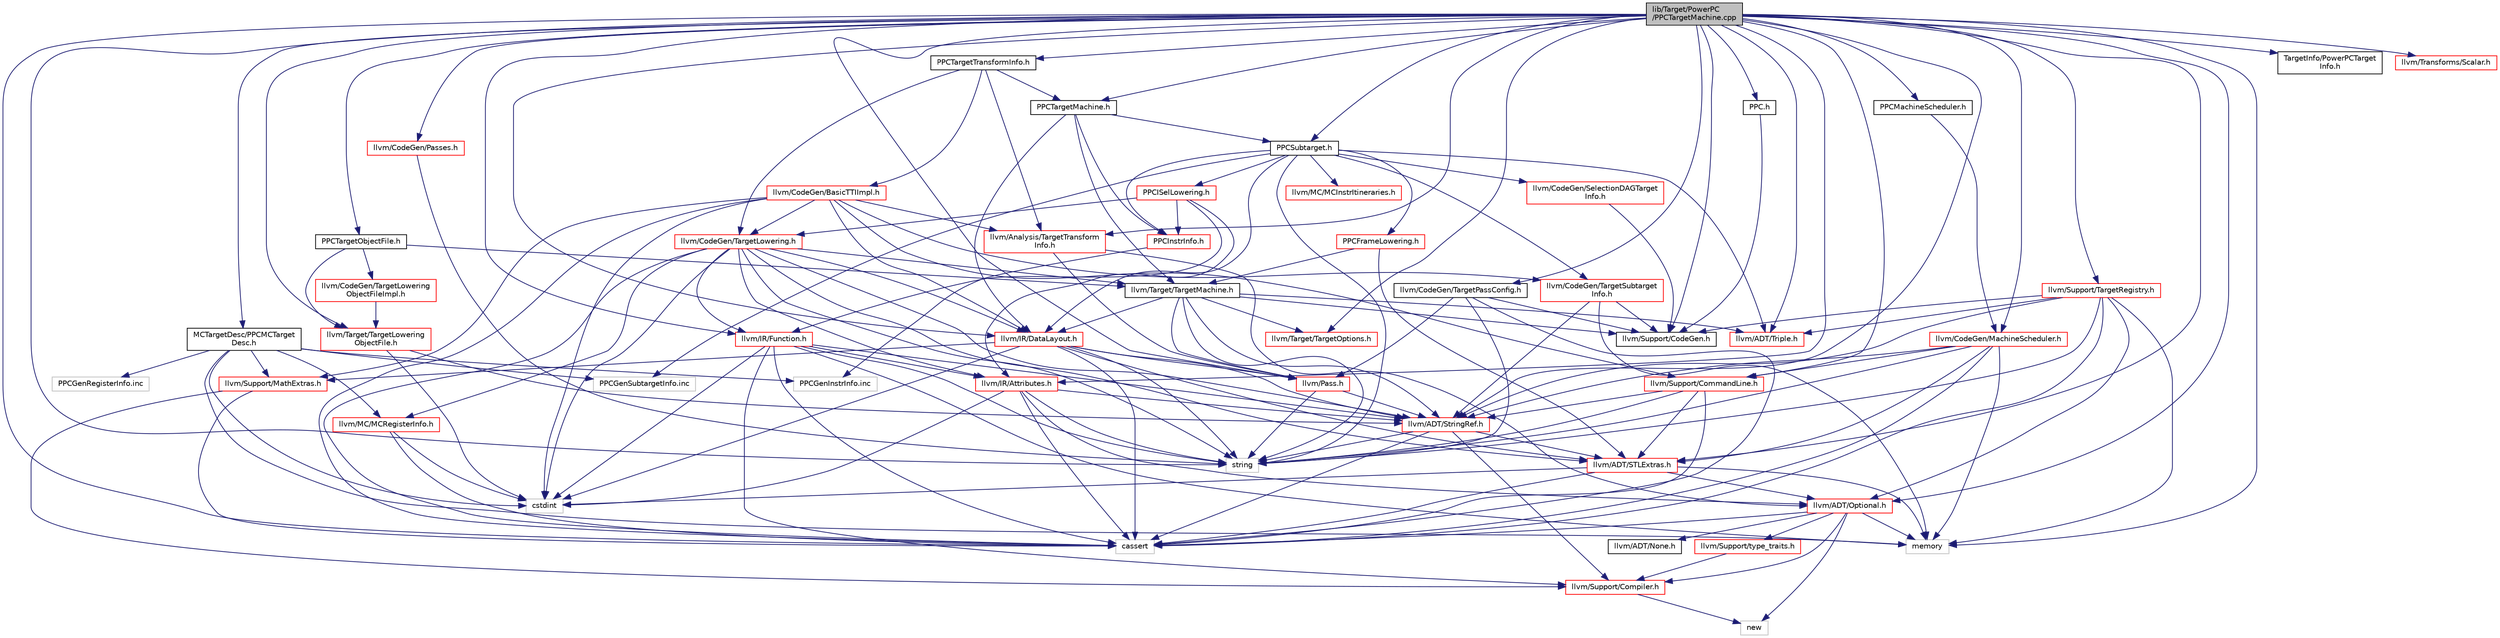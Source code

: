 digraph "lib/Target/PowerPC/PPCTargetMachine.cpp"
{
 // LATEX_PDF_SIZE
  bgcolor="transparent";
  edge [fontname="Helvetica",fontsize="10",labelfontname="Helvetica",labelfontsize="10"];
  node [fontname="Helvetica",fontsize="10",shape="box"];
  Node1 [label="lib/Target/PowerPC\l/PPCTargetMachine.cpp",height=0.2,width=0.4,color="black", fillcolor="grey75", style="filled", fontcolor="black",tooltip=" "];
  Node1 -> Node2 [color="midnightblue",fontsize="10",style="solid",fontname="Helvetica"];
  Node2 [label="PPCTargetMachine.h",height=0.2,width=0.4,color="black",URL="$PPCTargetMachine_8h.html",tooltip=" "];
  Node2 -> Node3 [color="midnightblue",fontsize="10",style="solid",fontname="Helvetica"];
  Node3 [label="PPCInstrInfo.h",height=0.2,width=0.4,color="red",URL="$PPCInstrInfo_8h.html",tooltip=" "];
  Node3 -> Node69 [color="midnightblue",fontsize="10",style="solid",fontname="Helvetica"];
  Node69 [label="PPCGenInstrInfo.inc",height=0.2,width=0.4,color="grey75",tooltip=" "];
  Node2 -> Node232 [color="midnightblue",fontsize="10",style="solid",fontname="Helvetica"];
  Node232 [label="PPCSubtarget.h",height=0.2,width=0.4,color="black",URL="$PPCSubtarget_8h.html",tooltip=" "];
  Node232 -> Node233 [color="midnightblue",fontsize="10",style="solid",fontname="Helvetica"];
  Node233 [label="PPCFrameLowering.h",height=0.2,width=0.4,color="red",URL="$PPCFrameLowering_8h.html",tooltip=" "];
  Node233 -> Node20 [color="midnightblue",fontsize="10",style="solid",fontname="Helvetica"];
  Node20 [label="llvm/ADT/STLExtras.h",height=0.2,width=0.4,color="red",URL="$STLExtras_8h.html",tooltip=" "];
  Node20 -> Node21 [color="midnightblue",fontsize="10",style="solid",fontname="Helvetica"];
  Node21 [label="llvm/ADT/Optional.h",height=0.2,width=0.4,color="red",URL="$Optional_8h.html",tooltip=" "];
  Node21 -> Node22 [color="midnightblue",fontsize="10",style="solid",fontname="Helvetica"];
  Node22 [label="llvm/ADT/None.h",height=0.2,width=0.4,color="black",URL="$None_8h.html",tooltip=" "];
  Node21 -> Node23 [color="midnightblue",fontsize="10",style="solid",fontname="Helvetica"];
  Node23 [label="llvm/Support/Compiler.h",height=0.2,width=0.4,color="red",URL="$Compiler_8h.html",tooltip=" "];
  Node23 -> Node25 [color="midnightblue",fontsize="10",style="solid",fontname="Helvetica"];
  Node25 [label="new",height=0.2,width=0.4,color="grey75",tooltip=" "];
  Node21 -> Node27 [color="midnightblue",fontsize="10",style="solid",fontname="Helvetica"];
  Node27 [label="llvm/Support/type_traits.h",height=0.2,width=0.4,color="red",URL="$type__traits_8h.html",tooltip=" "];
  Node27 -> Node23 [color="midnightblue",fontsize="10",style="solid",fontname="Helvetica"];
  Node21 -> Node30 [color="midnightblue",fontsize="10",style="solid",fontname="Helvetica"];
  Node30 [label="cassert",height=0.2,width=0.4,color="grey75",tooltip=" "];
  Node21 -> Node31 [color="midnightblue",fontsize="10",style="solid",fontname="Helvetica"];
  Node31 [label="memory",height=0.2,width=0.4,color="grey75",tooltip=" "];
  Node21 -> Node25 [color="midnightblue",fontsize="10",style="solid",fontname="Helvetica"];
  Node20 -> Node30 [color="midnightblue",fontsize="10",style="solid",fontname="Helvetica"];
  Node20 -> Node50 [color="midnightblue",fontsize="10",style="solid",fontname="Helvetica"];
  Node50 [label="cstdint",height=0.2,width=0.4,color="grey75",tooltip=" "];
  Node20 -> Node31 [color="midnightblue",fontsize="10",style="solid",fontname="Helvetica"];
  Node233 -> Node236 [color="midnightblue",fontsize="10",style="solid",fontname="Helvetica"];
  Node236 [label="llvm/Target/TargetMachine.h",height=0.2,width=0.4,color="black",URL="$llvm_2Target_2TargetMachine_8h.html",tooltip=" "];
  Node236 -> Node19 [color="midnightblue",fontsize="10",style="solid",fontname="Helvetica"];
  Node19 [label="llvm/ADT/StringRef.h",height=0.2,width=0.4,color="red",URL="$StringRef_8h.html",tooltip=" "];
  Node19 -> Node20 [color="midnightblue",fontsize="10",style="solid",fontname="Helvetica"];
  Node19 -> Node23 [color="midnightblue",fontsize="10",style="solid",fontname="Helvetica"];
  Node19 -> Node30 [color="midnightblue",fontsize="10",style="solid",fontname="Helvetica"];
  Node19 -> Node45 [color="midnightblue",fontsize="10",style="solid",fontname="Helvetica"];
  Node45 [label="string",height=0.2,width=0.4,color="grey75",tooltip=" "];
  Node236 -> Node145 [color="midnightblue",fontsize="10",style="solid",fontname="Helvetica"];
  Node145 [label="llvm/ADT/Triple.h",height=0.2,width=0.4,color="red",URL="$Triple_8h.html",tooltip=" "];
  Node236 -> Node149 [color="midnightblue",fontsize="10",style="solid",fontname="Helvetica"];
  Node149 [label="llvm/IR/DataLayout.h",height=0.2,width=0.4,color="red",URL="$DataLayout_8h.html",tooltip=" "];
  Node149 -> Node20 [color="midnightblue",fontsize="10",style="solid",fontname="Helvetica"];
  Node149 -> Node19 [color="midnightblue",fontsize="10",style="solid",fontname="Helvetica"];
  Node149 -> Node150 [color="midnightblue",fontsize="10",style="solid",fontname="Helvetica"];
  Node150 [label="llvm/Pass.h",height=0.2,width=0.4,color="red",URL="$Pass_8h.html",tooltip=" "];
  Node150 -> Node19 [color="midnightblue",fontsize="10",style="solid",fontname="Helvetica"];
  Node150 -> Node45 [color="midnightblue",fontsize="10",style="solid",fontname="Helvetica"];
  Node149 -> Node37 [color="midnightblue",fontsize="10",style="solid",fontname="Helvetica"];
  Node37 [label="llvm/Support/MathExtras.h",height=0.2,width=0.4,color="red",URL="$MathExtras_8h.html",tooltip=" "];
  Node37 -> Node23 [color="midnightblue",fontsize="10",style="solid",fontname="Helvetica"];
  Node37 -> Node30 [color="midnightblue",fontsize="10",style="solid",fontname="Helvetica"];
  Node149 -> Node30 [color="midnightblue",fontsize="10",style="solid",fontname="Helvetica"];
  Node149 -> Node50 [color="midnightblue",fontsize="10",style="solid",fontname="Helvetica"];
  Node149 -> Node45 [color="midnightblue",fontsize="10",style="solid",fontname="Helvetica"];
  Node236 -> Node150 [color="midnightblue",fontsize="10",style="solid",fontname="Helvetica"];
  Node236 -> Node165 [color="midnightblue",fontsize="10",style="solid",fontname="Helvetica"];
  Node165 [label="llvm/Support/CodeGen.h",height=0.2,width=0.4,color="black",URL="$CodeGen_8h.html",tooltip=" "];
  Node236 -> Node237 [color="midnightblue",fontsize="10",style="solid",fontname="Helvetica"];
  Node237 [label="llvm/Target/TargetOptions.h",height=0.2,width=0.4,color="red",URL="$TargetOptions_8h.html",tooltip=" "];
  Node236 -> Node45 [color="midnightblue",fontsize="10",style="solid",fontname="Helvetica"];
  Node232 -> Node239 [color="midnightblue",fontsize="10",style="solid",fontname="Helvetica"];
  Node239 [label="PPCISelLowering.h",height=0.2,width=0.4,color="red",URL="$PPCISelLowering_8h.html",tooltip=" "];
  Node239 -> Node3 [color="midnightblue",fontsize="10",style="solid",fontname="Helvetica"];
  Node239 -> Node258 [color="midnightblue",fontsize="10",style="solid",fontname="Helvetica"];
  Node258 [label="llvm/CodeGen/TargetLowering.h",height=0.2,width=0.4,color="red",URL="$TargetLowering_8h.html",tooltip="This file describes how to lower LLVM code to machine code."];
  Node258 -> Node20 [color="midnightblue",fontsize="10",style="solid",fontname="Helvetica"];
  Node258 -> Node19 [color="midnightblue",fontsize="10",style="solid",fontname="Helvetica"];
  Node258 -> Node99 [color="midnightblue",fontsize="10",style="solid",fontname="Helvetica"];
  Node99 [label="llvm/IR/Attributes.h",height=0.2,width=0.4,color="red",URL="$Attributes_8h.html",tooltip="This file contains the simple types necessary to represent the attributes associated with functions a..."];
  Node99 -> Node21 [color="midnightblue",fontsize="10",style="solid",fontname="Helvetica"];
  Node99 -> Node19 [color="midnightblue",fontsize="10",style="solid",fontname="Helvetica"];
  Node99 -> Node30 [color="midnightblue",fontsize="10",style="solid",fontname="Helvetica"];
  Node99 -> Node50 [color="midnightblue",fontsize="10",style="solid",fontname="Helvetica"];
  Node99 -> Node45 [color="midnightblue",fontsize="10",style="solid",fontname="Helvetica"];
  Node258 -> Node149 [color="midnightblue",fontsize="10",style="solid",fontname="Helvetica"];
  Node258 -> Node132 [color="midnightblue",fontsize="10",style="solid",fontname="Helvetica"];
  Node132 [label="llvm/IR/Function.h",height=0.2,width=0.4,color="red",URL="$Function_8h.html",tooltip=" "];
  Node132 -> Node19 [color="midnightblue",fontsize="10",style="solid",fontname="Helvetica"];
  Node132 -> Node99 [color="midnightblue",fontsize="10",style="solid",fontname="Helvetica"];
  Node132 -> Node23 [color="midnightblue",fontsize="10",style="solid",fontname="Helvetica"];
  Node132 -> Node30 [color="midnightblue",fontsize="10",style="solid",fontname="Helvetica"];
  Node132 -> Node50 [color="midnightblue",fontsize="10",style="solid",fontname="Helvetica"];
  Node132 -> Node31 [color="midnightblue",fontsize="10",style="solid",fontname="Helvetica"];
  Node132 -> Node45 [color="midnightblue",fontsize="10",style="solid",fontname="Helvetica"];
  Node258 -> Node6 [color="midnightblue",fontsize="10",style="solid",fontname="Helvetica"];
  Node6 [label="llvm/MC/MCRegisterInfo.h",height=0.2,width=0.4,color="red",URL="$MCRegisterInfo_8h.html",tooltip=" "];
  Node6 -> Node30 [color="midnightblue",fontsize="10",style="solid",fontname="Helvetica"];
  Node6 -> Node50 [color="midnightblue",fontsize="10",style="solid",fontname="Helvetica"];
  Node258 -> Node236 [color="midnightblue",fontsize="10",style="solid",fontname="Helvetica"];
  Node258 -> Node30 [color="midnightblue",fontsize="10",style="solid",fontname="Helvetica"];
  Node258 -> Node50 [color="midnightblue",fontsize="10",style="solid",fontname="Helvetica"];
  Node258 -> Node45 [color="midnightblue",fontsize="10",style="solid",fontname="Helvetica"];
  Node239 -> Node99 [color="midnightblue",fontsize="10",style="solid",fontname="Helvetica"];
  Node239 -> Node132 [color="midnightblue",fontsize="10",style="solid",fontname="Helvetica"];
  Node232 -> Node3 [color="midnightblue",fontsize="10",style="solid",fontname="Helvetica"];
  Node232 -> Node145 [color="midnightblue",fontsize="10",style="solid",fontname="Helvetica"];
  Node232 -> Node264 [color="midnightblue",fontsize="10",style="solid",fontname="Helvetica"];
  Node264 [label="llvm/CodeGen/SelectionDAGTarget\lInfo.h",height=0.2,width=0.4,color="red",URL="$SelectionDAGTargetInfo_8h.html",tooltip=" "];
  Node264 -> Node165 [color="midnightblue",fontsize="10",style="solid",fontname="Helvetica"];
  Node232 -> Node212 [color="midnightblue",fontsize="10",style="solid",fontname="Helvetica"];
  Node212 [label="llvm/CodeGen/TargetSubtarget\lInfo.h",height=0.2,width=0.4,color="red",URL="$TargetSubtargetInfo_8h.html",tooltip=" "];
  Node212 -> Node19 [color="midnightblue",fontsize="10",style="solid",fontname="Helvetica"];
  Node212 -> Node165 [color="midnightblue",fontsize="10",style="solid",fontname="Helvetica"];
  Node212 -> Node31 [color="midnightblue",fontsize="10",style="solid",fontname="Helvetica"];
  Node232 -> Node149 [color="midnightblue",fontsize="10",style="solid",fontname="Helvetica"];
  Node232 -> Node219 [color="midnightblue",fontsize="10",style="solid",fontname="Helvetica"];
  Node219 [label="llvm/MC/MCInstrItineraries.h",height=0.2,width=0.4,color="red",URL="$MCInstrItineraries_8h.html",tooltip=" "];
  Node232 -> Node45 [color="midnightblue",fontsize="10",style="solid",fontname="Helvetica"];
  Node232 -> Node70 [color="midnightblue",fontsize="10",style="solid",fontname="Helvetica"];
  Node70 [label="PPCGenSubtargetInfo.inc",height=0.2,width=0.4,color="grey75",tooltip=" "];
  Node2 -> Node149 [color="midnightblue",fontsize="10",style="solid",fontname="Helvetica"];
  Node2 -> Node236 [color="midnightblue",fontsize="10",style="solid",fontname="Helvetica"];
  Node1 -> Node5 [color="midnightblue",fontsize="10",style="solid",fontname="Helvetica"];
  Node5 [label="MCTargetDesc/PPCMCTarget\lDesc.h",height=0.2,width=0.4,color="black",URL="$PPCMCTargetDesc_8h.html",tooltip=" "];
  Node5 -> Node6 [color="midnightblue",fontsize="10",style="solid",fontname="Helvetica"];
  Node5 -> Node37 [color="midnightblue",fontsize="10",style="solid",fontname="Helvetica"];
  Node5 -> Node50 [color="midnightblue",fontsize="10",style="solid",fontname="Helvetica"];
  Node5 -> Node31 [color="midnightblue",fontsize="10",style="solid",fontname="Helvetica"];
  Node5 -> Node68 [color="midnightblue",fontsize="10",style="solid",fontname="Helvetica"];
  Node68 [label="PPCGenRegisterInfo.inc",height=0.2,width=0.4,color="grey75",tooltip=" "];
  Node5 -> Node69 [color="midnightblue",fontsize="10",style="solid",fontname="Helvetica"];
  Node5 -> Node70 [color="midnightblue",fontsize="10",style="solid",fontname="Helvetica"];
  Node1 -> Node265 [color="midnightblue",fontsize="10",style="solid",fontname="Helvetica"];
  Node265 [label="PPC.h",height=0.2,width=0.4,color="black",URL="$PPC_8h.html",tooltip=" "];
  Node265 -> Node165 [color="midnightblue",fontsize="10",style="solid",fontname="Helvetica"];
  Node1 -> Node266 [color="midnightblue",fontsize="10",style="solid",fontname="Helvetica"];
  Node266 [label="PPCMachineScheduler.h",height=0.2,width=0.4,color="black",URL="$PPCMachineScheduler_8h.html",tooltip=" "];
  Node266 -> Node267 [color="midnightblue",fontsize="10",style="solid",fontname="Helvetica"];
  Node267 [label="llvm/CodeGen/MachineScheduler.h",height=0.2,width=0.4,color="red",URL="$MachineScheduler_8h.html",tooltip=" "];
  Node267 -> Node20 [color="midnightblue",fontsize="10",style="solid",fontname="Helvetica"];
  Node267 -> Node19 [color="midnightblue",fontsize="10",style="solid",fontname="Helvetica"];
  Node267 -> Node120 [color="midnightblue",fontsize="10",style="solid",fontname="Helvetica"];
  Node120 [label="llvm/Support/CommandLine.h",height=0.2,width=0.4,color="red",URL="$CommandLine_8h.html",tooltip=" "];
  Node120 -> Node20 [color="midnightblue",fontsize="10",style="solid",fontname="Helvetica"];
  Node120 -> Node19 [color="midnightblue",fontsize="10",style="solid",fontname="Helvetica"];
  Node120 -> Node30 [color="midnightblue",fontsize="10",style="solid",fontname="Helvetica"];
  Node120 -> Node45 [color="midnightblue",fontsize="10",style="solid",fontname="Helvetica"];
  Node267 -> Node30 [color="midnightblue",fontsize="10",style="solid",fontname="Helvetica"];
  Node267 -> Node31 [color="midnightblue",fontsize="10",style="solid",fontname="Helvetica"];
  Node267 -> Node45 [color="midnightblue",fontsize="10",style="solid",fontname="Helvetica"];
  Node1 -> Node232 [color="midnightblue",fontsize="10",style="solid",fontname="Helvetica"];
  Node1 -> Node275 [color="midnightblue",fontsize="10",style="solid",fontname="Helvetica"];
  Node275 [label="PPCTargetObjectFile.h",height=0.2,width=0.4,color="black",URL="$PPCTargetObjectFile_8h.html",tooltip=" "];
  Node275 -> Node276 [color="midnightblue",fontsize="10",style="solid",fontname="Helvetica"];
  Node276 [label="llvm/CodeGen/TargetLowering\lObjectFileImpl.h",height=0.2,width=0.4,color="red",URL="$TargetLoweringObjectFileImpl_8h.html",tooltip=" "];
  Node276 -> Node277 [color="midnightblue",fontsize="10",style="solid",fontname="Helvetica"];
  Node277 [label="llvm/Target/TargetLowering\lObjectFile.h",height=0.2,width=0.4,color="red",URL="$TargetLoweringObjectFile_8h.html",tooltip=" "];
  Node277 -> Node19 [color="midnightblue",fontsize="10",style="solid",fontname="Helvetica"];
  Node277 -> Node50 [color="midnightblue",fontsize="10",style="solid",fontname="Helvetica"];
  Node275 -> Node277 [color="midnightblue",fontsize="10",style="solid",fontname="Helvetica"];
  Node275 -> Node236 [color="midnightblue",fontsize="10",style="solid",fontname="Helvetica"];
  Node1 -> Node281 [color="midnightblue",fontsize="10",style="solid",fontname="Helvetica"];
  Node281 [label="PPCTargetTransformInfo.h",height=0.2,width=0.4,color="black",URL="$PPCTargetTransformInfo_8h.html",tooltip="This file a TargetTransformInfo::Concept conforming object specific to the PPC target machine."];
  Node281 -> Node2 [color="midnightblue",fontsize="10",style="solid",fontname="Helvetica"];
  Node281 -> Node282 [color="midnightblue",fontsize="10",style="solid",fontname="Helvetica"];
  Node282 [label="llvm/Analysis/TargetTransform\lInfo.h",height=0.2,width=0.4,color="red",URL="$TargetTransformInfo_8h.html",tooltip="This pass exposes codegen information to IR-level passes."];
  Node282 -> Node21 [color="midnightblue",fontsize="10",style="solid",fontname="Helvetica"];
  Node282 -> Node150 [color="midnightblue",fontsize="10",style="solid",fontname="Helvetica"];
  Node281 -> Node290 [color="midnightblue",fontsize="10",style="solid",fontname="Helvetica"];
  Node290 [label="llvm/CodeGen/BasicTTIImpl.h",height=0.2,width=0.4,color="red",URL="$BasicTTIImpl_8h.html",tooltip="This file provides a helper that implements much of the TTI interface in terms of the target-independ..."];
  Node290 -> Node282 [color="midnightblue",fontsize="10",style="solid",fontname="Helvetica"];
  Node290 -> Node258 [color="midnightblue",fontsize="10",style="solid",fontname="Helvetica"];
  Node290 -> Node212 [color="midnightblue",fontsize="10",style="solid",fontname="Helvetica"];
  Node290 -> Node149 [color="midnightblue",fontsize="10",style="solid",fontname="Helvetica"];
  Node290 -> Node120 [color="midnightblue",fontsize="10",style="solid",fontname="Helvetica"];
  Node290 -> Node37 [color="midnightblue",fontsize="10",style="solid",fontname="Helvetica"];
  Node290 -> Node30 [color="midnightblue",fontsize="10",style="solid",fontname="Helvetica"];
  Node290 -> Node50 [color="midnightblue",fontsize="10",style="solid",fontname="Helvetica"];
  Node281 -> Node258 [color="midnightblue",fontsize="10",style="solid",fontname="Helvetica"];
  Node1 -> Node327 [color="midnightblue",fontsize="10",style="solid",fontname="Helvetica"];
  Node327 [label="TargetInfo/PowerPCTarget\lInfo.h",height=0.2,width=0.4,color="black",URL="$PowerPCTargetInfo_8h.html",tooltip=" "];
  Node1 -> Node21 [color="midnightblue",fontsize="10",style="solid",fontname="Helvetica"];
  Node1 -> Node20 [color="midnightblue",fontsize="10",style="solid",fontname="Helvetica"];
  Node1 -> Node19 [color="midnightblue",fontsize="10",style="solid",fontname="Helvetica"];
  Node1 -> Node145 [color="midnightblue",fontsize="10",style="solid",fontname="Helvetica"];
  Node1 -> Node282 [color="midnightblue",fontsize="10",style="solid",fontname="Helvetica"];
  Node1 -> Node217 [color="midnightblue",fontsize="10",style="solid",fontname="Helvetica"];
  Node217 [label="llvm/CodeGen/Passes.h",height=0.2,width=0.4,color="red",URL="$CodeGen_2Passes_8h.html",tooltip=" "];
  Node217 -> Node45 [color="midnightblue",fontsize="10",style="solid",fontname="Helvetica"];
  Node1 -> Node328 [color="midnightblue",fontsize="10",style="solid",fontname="Helvetica"];
  Node328 [label="llvm/CodeGen/TargetPassConfig.h",height=0.2,width=0.4,color="black",URL="$TargetPassConfig_8h.html",tooltip=" "];
  Node328 -> Node150 [color="midnightblue",fontsize="10",style="solid",fontname="Helvetica"];
  Node328 -> Node165 [color="midnightblue",fontsize="10",style="solid",fontname="Helvetica"];
  Node328 -> Node30 [color="midnightblue",fontsize="10",style="solid",fontname="Helvetica"];
  Node328 -> Node45 [color="midnightblue",fontsize="10",style="solid",fontname="Helvetica"];
  Node1 -> Node267 [color="midnightblue",fontsize="10",style="solid",fontname="Helvetica"];
  Node1 -> Node99 [color="midnightblue",fontsize="10",style="solid",fontname="Helvetica"];
  Node1 -> Node149 [color="midnightblue",fontsize="10",style="solid",fontname="Helvetica"];
  Node1 -> Node132 [color="midnightblue",fontsize="10",style="solid",fontname="Helvetica"];
  Node1 -> Node150 [color="midnightblue",fontsize="10",style="solid",fontname="Helvetica"];
  Node1 -> Node165 [color="midnightblue",fontsize="10",style="solid",fontname="Helvetica"];
  Node1 -> Node120 [color="midnightblue",fontsize="10",style="solid",fontname="Helvetica"];
  Node1 -> Node329 [color="midnightblue",fontsize="10",style="solid",fontname="Helvetica"];
  Node329 [label="llvm/Support/TargetRegistry.h",height=0.2,width=0.4,color="red",URL="$TargetRegistry_8h.html",tooltip=" "];
  Node329 -> Node21 [color="midnightblue",fontsize="10",style="solid",fontname="Helvetica"];
  Node329 -> Node19 [color="midnightblue",fontsize="10",style="solid",fontname="Helvetica"];
  Node329 -> Node145 [color="midnightblue",fontsize="10",style="solid",fontname="Helvetica"];
  Node329 -> Node165 [color="midnightblue",fontsize="10",style="solid",fontname="Helvetica"];
  Node329 -> Node30 [color="midnightblue",fontsize="10",style="solid",fontname="Helvetica"];
  Node329 -> Node31 [color="midnightblue",fontsize="10",style="solid",fontname="Helvetica"];
  Node329 -> Node45 [color="midnightblue",fontsize="10",style="solid",fontname="Helvetica"];
  Node1 -> Node277 [color="midnightblue",fontsize="10",style="solid",fontname="Helvetica"];
  Node1 -> Node237 [color="midnightblue",fontsize="10",style="solid",fontname="Helvetica"];
  Node1 -> Node332 [color="midnightblue",fontsize="10",style="solid",fontname="Helvetica"];
  Node332 [label="llvm/Transforms/Scalar.h",height=0.2,width=0.4,color="red",URL="$llvm_2Transforms_2Scalar_8h.html",tooltip=" "];
  Node1 -> Node30 [color="midnightblue",fontsize="10",style="solid",fontname="Helvetica"];
  Node1 -> Node31 [color="midnightblue",fontsize="10",style="solid",fontname="Helvetica"];
  Node1 -> Node45 [color="midnightblue",fontsize="10",style="solid",fontname="Helvetica"];
}
